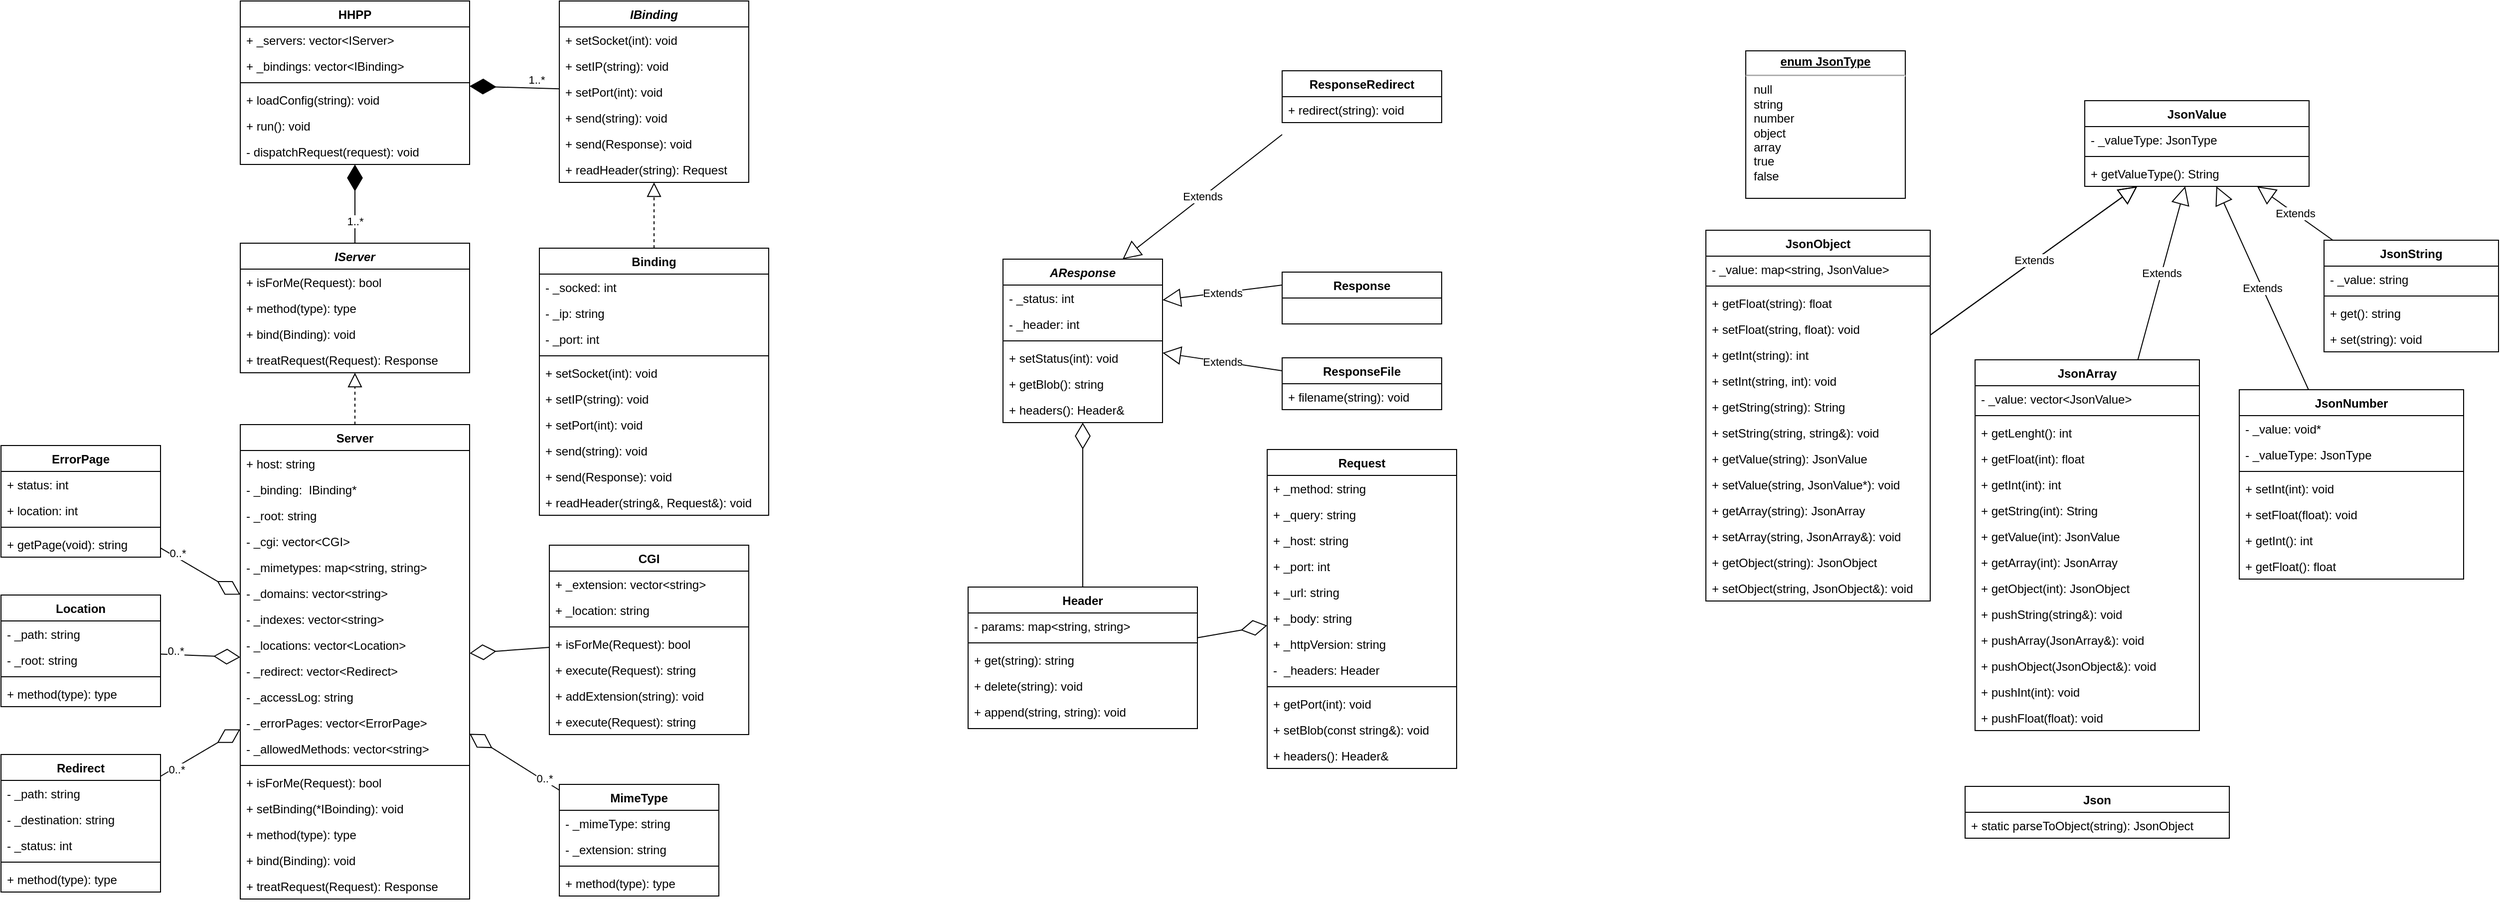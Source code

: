 <mxfile>
    <diagram id="HrwDyQjONiFkZvDO85J4" name="Page-1">
        <mxGraphModel dx="2809" dy="2031" grid="1" gridSize="10" guides="1" tooltips="1" connect="1" arrows="1" fold="1" page="1" pageScale="1" pageWidth="850" pageHeight="1100" math="0" shadow="0">
            <root>
                <mxCell id="0"/>
                <mxCell id="1" parent="0"/>
                <mxCell id="11" value="Request" style="swimlane;fontStyle=1;align=center;verticalAlign=top;childLayout=stackLayout;horizontal=1;startSize=26;horizontalStack=0;resizeParent=1;resizeParentMax=0;resizeLast=0;collapsible=1;marginBottom=0;" parent="1" vertex="1">
                    <mxGeometry x="1300" y="540" width="190" height="320" as="geometry"/>
                </mxCell>
                <mxCell id="12" value="+ _method: string" style="text;strokeColor=none;fillColor=none;align=left;verticalAlign=top;spacingLeft=4;spacingRight=4;overflow=hidden;rotatable=0;points=[[0,0.5],[1,0.5]];portConstraint=eastwest;" parent="11" vertex="1">
                    <mxGeometry y="26" width="190" height="26" as="geometry"/>
                </mxCell>
                <mxCell id="57" value="+ _query: string" style="text;strokeColor=none;fillColor=none;align=left;verticalAlign=top;spacingLeft=4;spacingRight=4;overflow=hidden;rotatable=0;points=[[0,0.5],[1,0.5]];portConstraint=eastwest;" parent="11" vertex="1">
                    <mxGeometry y="52" width="190" height="26" as="geometry"/>
                </mxCell>
                <mxCell id="52" value="+ _host: string" style="text;strokeColor=none;fillColor=none;align=left;verticalAlign=top;spacingLeft=4;spacingRight=4;overflow=hidden;rotatable=0;points=[[0,0.5],[1,0.5]];portConstraint=eastwest;" parent="11" vertex="1">
                    <mxGeometry y="78" width="190" height="26" as="geometry"/>
                </mxCell>
                <mxCell id="55" value="+ _port: int" style="text;strokeColor=none;fillColor=none;align=left;verticalAlign=top;spacingLeft=4;spacingRight=4;overflow=hidden;rotatable=0;points=[[0,0.5],[1,0.5]];portConstraint=eastwest;" parent="11" vertex="1">
                    <mxGeometry y="104" width="190" height="26" as="geometry"/>
                </mxCell>
                <mxCell id="16" value="+ _url: string" style="text;strokeColor=none;fillColor=none;align=left;verticalAlign=top;spacingLeft=4;spacingRight=4;overflow=hidden;rotatable=0;points=[[0,0.5],[1,0.5]];portConstraint=eastwest;" parent="11" vertex="1">
                    <mxGeometry y="130" width="190" height="26" as="geometry"/>
                </mxCell>
                <mxCell id="17" value="+ _body: string" style="text;strokeColor=none;fillColor=none;align=left;verticalAlign=top;spacingLeft=4;spacingRight=4;overflow=hidden;rotatable=0;points=[[0,0.5],[1,0.5]];portConstraint=eastwest;" parent="11" vertex="1">
                    <mxGeometry y="156" width="190" height="26" as="geometry"/>
                </mxCell>
                <mxCell id="18" value="+ _httpVersion: string" style="text;strokeColor=none;fillColor=none;align=left;verticalAlign=top;spacingLeft=4;spacingRight=4;overflow=hidden;rotatable=0;points=[[0,0.5],[1,0.5]];portConstraint=eastwest;" parent="11" vertex="1">
                    <mxGeometry y="182" width="190" height="26" as="geometry"/>
                </mxCell>
                <mxCell id="53" value="-  _headers: Header" style="text;strokeColor=none;fillColor=none;align=left;verticalAlign=top;spacingLeft=4;spacingRight=4;overflow=hidden;rotatable=0;points=[[0,0.5],[1,0.5]];portConstraint=eastwest;" parent="11" vertex="1">
                    <mxGeometry y="208" width="190" height="26" as="geometry"/>
                </mxCell>
                <mxCell id="13" value="" style="line;strokeWidth=1;fillColor=none;align=left;verticalAlign=middle;spacingTop=-1;spacingLeft=3;spacingRight=3;rotatable=0;labelPosition=right;points=[];portConstraint=eastwest;" parent="11" vertex="1">
                    <mxGeometry y="234" width="190" height="8" as="geometry"/>
                </mxCell>
                <mxCell id="185" value="+ getPort(int): void" style="text;strokeColor=none;fillColor=none;align=left;verticalAlign=top;spacingLeft=4;spacingRight=4;overflow=hidden;rotatable=0;points=[[0,0.5],[1,0.5]];portConstraint=eastwest;" parent="11" vertex="1">
                    <mxGeometry y="242" width="190" height="26" as="geometry"/>
                </mxCell>
                <mxCell id="14" value="+ setBlob(const string&amp;): void" style="text;strokeColor=none;fillColor=none;align=left;verticalAlign=top;spacingLeft=4;spacingRight=4;overflow=hidden;rotatable=0;points=[[0,0.5],[1,0.5]];portConstraint=eastwest;" parent="11" vertex="1">
                    <mxGeometry y="268" width="190" height="26" as="geometry"/>
                </mxCell>
                <mxCell id="23" value="+ headers(): Header&amp;" style="text;strokeColor=none;fillColor=none;align=left;verticalAlign=top;spacingLeft=4;spacingRight=4;overflow=hidden;rotatable=0;points=[[0,0.5],[1,0.5]];portConstraint=eastwest;" parent="11" vertex="1">
                    <mxGeometry y="294" width="190" height="26" as="geometry"/>
                </mxCell>
                <mxCell id="19" value="Header" style="swimlane;fontStyle=1;align=center;verticalAlign=top;childLayout=stackLayout;horizontal=1;startSize=26;horizontalStack=0;resizeParent=1;resizeParentMax=0;resizeLast=0;collapsible=1;marginBottom=0;" parent="1" vertex="1">
                    <mxGeometry x="1000" y="678" width="230" height="142" as="geometry"/>
                </mxCell>
                <mxCell id="50" value="- params: map&lt;string, string&gt;" style="text;strokeColor=none;fillColor=none;align=left;verticalAlign=top;spacingLeft=4;spacingRight=4;overflow=hidden;rotatable=0;points=[[0,0.5],[1,0.5]];portConstraint=eastwest;" parent="19" vertex="1">
                    <mxGeometry y="26" width="230" height="26" as="geometry"/>
                </mxCell>
                <mxCell id="49" value="" style="line;strokeWidth=1;fillColor=none;align=left;verticalAlign=middle;spacingTop=-1;spacingLeft=3;spacingRight=3;rotatable=0;labelPosition=right;points=[];portConstraint=eastwest;" parent="19" vertex="1">
                    <mxGeometry y="52" width="230" height="8" as="geometry"/>
                </mxCell>
                <mxCell id="22" value="+ get(string): string" style="text;strokeColor=none;fillColor=none;align=left;verticalAlign=top;spacingLeft=4;spacingRight=4;overflow=hidden;rotatable=0;points=[[0,0.5],[1,0.5]];portConstraint=eastwest;" parent="19" vertex="1">
                    <mxGeometry y="60" width="230" height="26" as="geometry"/>
                </mxCell>
                <mxCell id="26" value="+ delete(string): void" style="text;strokeColor=none;fillColor=none;align=left;verticalAlign=top;spacingLeft=4;spacingRight=4;overflow=hidden;rotatable=0;points=[[0,0.5],[1,0.5]];portConstraint=eastwest;" parent="19" vertex="1">
                    <mxGeometry y="86" width="230" height="26" as="geometry"/>
                </mxCell>
                <mxCell id="24" value="+ append(string, string): void" style="text;strokeColor=none;fillColor=none;align=left;verticalAlign=top;spacingLeft=4;spacingRight=4;overflow=hidden;rotatable=0;points=[[0,0.5],[1,0.5]];portConstraint=eastwest;" parent="19" vertex="1">
                    <mxGeometry y="112" width="230" height="30" as="geometry"/>
                </mxCell>
                <mxCell id="28" value="AResponse" style="swimlane;fontStyle=3;align=center;verticalAlign=top;childLayout=stackLayout;horizontal=1;startSize=26;horizontalStack=0;resizeParent=1;resizeParentMax=0;resizeLast=0;collapsible=1;marginBottom=0;" parent="1" vertex="1">
                    <mxGeometry x="1035" y="349" width="160" height="164" as="geometry"/>
                </mxCell>
                <mxCell id="29" value="- _status: int" style="text;strokeColor=none;fillColor=none;align=left;verticalAlign=top;spacingLeft=4;spacingRight=4;overflow=hidden;rotatable=0;points=[[0,0.5],[1,0.5]];portConstraint=eastwest;" parent="28" vertex="1">
                    <mxGeometry y="26" width="160" height="26" as="geometry"/>
                </mxCell>
                <mxCell id="177" value="- _header: int" style="text;strokeColor=none;fillColor=none;align=left;verticalAlign=top;spacingLeft=4;spacingRight=4;overflow=hidden;rotatable=0;points=[[0,0.5],[1,0.5]];portConstraint=eastwest;" parent="28" vertex="1">
                    <mxGeometry y="52" width="160" height="26" as="geometry"/>
                </mxCell>
                <mxCell id="30" value="" style="line;strokeWidth=1;fillColor=none;align=left;verticalAlign=middle;spacingTop=-1;spacingLeft=3;spacingRight=3;rotatable=0;labelPosition=right;points=[];portConstraint=eastwest;" parent="28" vertex="1">
                    <mxGeometry y="78" width="160" height="8" as="geometry"/>
                </mxCell>
                <mxCell id="67" value="+ setStatus(int): void" style="text;strokeColor=none;fillColor=none;align=left;verticalAlign=top;spacingLeft=4;spacingRight=4;overflow=hidden;rotatable=0;points=[[0,0.5],[1,0.5]];portConstraint=eastwest;" parent="28" vertex="1">
                    <mxGeometry y="86" width="160" height="26" as="geometry"/>
                </mxCell>
                <mxCell id="68" value="+ getBlob(): string" style="text;strokeColor=none;fillColor=none;align=left;verticalAlign=top;spacingLeft=4;spacingRight=4;overflow=hidden;rotatable=0;points=[[0,0.5],[1,0.5]];portConstraint=eastwest;" parent="28" vertex="1">
                    <mxGeometry y="112" width="160" height="26" as="geometry"/>
                </mxCell>
                <mxCell id="72" value="+ headers(): Header&amp;" style="text;strokeColor=none;fillColor=none;align=left;verticalAlign=top;spacingLeft=4;spacingRight=4;overflow=hidden;rotatable=0;points=[[0,0.5],[1,0.5]];portConstraint=eastwest;" parent="28" vertex="1">
                    <mxGeometry y="138" width="160" height="26" as="geometry"/>
                </mxCell>
                <mxCell id="36" value="Server" style="swimlane;fontStyle=1;align=center;verticalAlign=top;childLayout=stackLayout;horizontal=1;startSize=26;horizontalStack=0;resizeParent=1;resizeParentMax=0;resizeLast=0;collapsible=1;marginBottom=0;" parent="1" vertex="1">
                    <mxGeometry x="270" y="515" width="230" height="476" as="geometry"/>
                </mxCell>
                <mxCell id="37" value="+ host: string" style="text;strokeColor=none;fillColor=none;align=left;verticalAlign=top;spacingLeft=4;spacingRight=4;overflow=hidden;rotatable=0;points=[[0,0.5],[1,0.5]];portConstraint=eastwest;" parent="36" vertex="1">
                    <mxGeometry y="26" width="230" height="26" as="geometry"/>
                </mxCell>
                <mxCell id="41" value="- _binding:  IBinding*" style="text;strokeColor=none;fillColor=none;align=left;verticalAlign=top;spacingLeft=4;spacingRight=4;overflow=hidden;rotatable=0;points=[[0,0.5],[1,0.5]];portConstraint=eastwest;" parent="36" vertex="1">
                    <mxGeometry y="52" width="230" height="26" as="geometry"/>
                </mxCell>
                <mxCell id="56" value="- _root: string" style="text;strokeColor=none;fillColor=none;align=left;verticalAlign=top;spacingLeft=4;spacingRight=4;overflow=hidden;rotatable=0;points=[[0,0.5],[1,0.5]];portConstraint=eastwest;" parent="36" vertex="1">
                    <mxGeometry y="78" width="230" height="26" as="geometry"/>
                </mxCell>
                <mxCell id="62" value="- _cgi: vector&lt;CGI&gt;" style="text;strokeColor=none;fillColor=none;align=left;verticalAlign=top;spacingLeft=4;spacingRight=4;overflow=hidden;rotatable=0;points=[[0,0.5],[1,0.5]];portConstraint=eastwest;" parent="36" vertex="1">
                    <mxGeometry y="104" width="230" height="26" as="geometry"/>
                </mxCell>
                <mxCell id="64" value="- _mimetypes: map&lt;string, string&gt;" style="text;strokeColor=none;fillColor=none;align=left;verticalAlign=top;spacingLeft=4;spacingRight=4;overflow=hidden;rotatable=0;points=[[0,0.5],[1,0.5]];portConstraint=eastwest;" parent="36" vertex="1">
                    <mxGeometry y="130" width="230" height="26" as="geometry"/>
                </mxCell>
                <mxCell id="129" value="- _domains: vector&lt;string&gt;" style="text;strokeColor=none;fillColor=none;align=left;verticalAlign=top;spacingLeft=4;spacingRight=4;overflow=hidden;rotatable=0;points=[[0,0.5],[1,0.5]];portConstraint=eastwest;" parent="36" vertex="1">
                    <mxGeometry y="156" width="230" height="26" as="geometry"/>
                </mxCell>
                <mxCell id="65" value="- _indexes: vector&lt;string&gt;" style="text;strokeColor=none;fillColor=none;align=left;verticalAlign=top;spacingLeft=4;spacingRight=4;overflow=hidden;rotatable=0;points=[[0,0.5],[1,0.5]];portConstraint=eastwest;" parent="36" vertex="1">
                    <mxGeometry y="182" width="230" height="26" as="geometry"/>
                </mxCell>
                <mxCell id="145" value="- _locations: vector&lt;Location&gt;" style="text;strokeColor=none;fillColor=none;align=left;verticalAlign=top;spacingLeft=4;spacingRight=4;overflow=hidden;rotatable=0;points=[[0,0.5],[1,0.5]];portConstraint=eastwest;" parent="36" vertex="1">
                    <mxGeometry y="208" width="230" height="26" as="geometry"/>
                </mxCell>
                <mxCell id="154" value="- _redirect: vector&lt;Redirect&gt;" style="text;strokeColor=none;fillColor=none;align=left;verticalAlign=top;spacingLeft=4;spacingRight=4;overflow=hidden;rotatable=0;points=[[0,0.5],[1,0.5]];portConstraint=eastwest;" parent="36" vertex="1">
                    <mxGeometry y="234" width="230" height="26" as="geometry"/>
                </mxCell>
                <mxCell id="157" value="- _accessLog: string" style="text;strokeColor=none;fillColor=none;align=left;verticalAlign=top;spacingLeft=4;spacingRight=4;overflow=hidden;rotatable=0;points=[[0,0.5],[1,0.5]];portConstraint=eastwest;" parent="36" vertex="1">
                    <mxGeometry y="260" width="230" height="26" as="geometry"/>
                </mxCell>
                <mxCell id="164" value="- _errorPages: vector&lt;ErrorPage&gt;" style="text;strokeColor=none;fillColor=none;align=left;verticalAlign=top;spacingLeft=4;spacingRight=4;overflow=hidden;rotatable=0;points=[[0,0.5],[1,0.5]];portConstraint=eastwest;" parent="36" vertex="1">
                    <mxGeometry y="286" width="230" height="26" as="geometry"/>
                </mxCell>
                <mxCell id="167" value="- _allowedMethods: vector&lt;string&gt;" style="text;strokeColor=none;fillColor=none;align=left;verticalAlign=top;spacingLeft=4;spacingRight=4;overflow=hidden;rotatable=0;points=[[0,0.5],[1,0.5]];portConstraint=eastwest;" parent="36" vertex="1">
                    <mxGeometry y="312" width="230" height="26" as="geometry"/>
                </mxCell>
                <mxCell id="38" value="" style="line;strokeWidth=1;fillColor=none;align=left;verticalAlign=middle;spacingTop=-1;spacingLeft=3;spacingRight=3;rotatable=0;labelPosition=right;points=[];portConstraint=eastwest;" parent="36" vertex="1">
                    <mxGeometry y="338" width="230" height="8" as="geometry"/>
                </mxCell>
                <mxCell id="39" value="+ isForMe(Request): bool" style="text;strokeColor=none;fillColor=none;align=left;verticalAlign=top;spacingLeft=4;spacingRight=4;overflow=hidden;rotatable=0;points=[[0,0.5],[1,0.5]];portConstraint=eastwest;" parent="36" vertex="1">
                    <mxGeometry y="346" width="230" height="26" as="geometry"/>
                </mxCell>
                <mxCell id="139" value="+ setBinding(*IBoinding): void" style="text;strokeColor=none;fillColor=none;align=left;verticalAlign=top;spacingLeft=4;spacingRight=4;overflow=hidden;rotatable=0;points=[[0,0.5],[1,0.5]];portConstraint=eastwest;" parent="36" vertex="1">
                    <mxGeometry y="372" width="230" height="26" as="geometry"/>
                </mxCell>
                <mxCell id="66" value="+ method(type): type" style="text;strokeColor=none;fillColor=none;align=left;verticalAlign=top;spacingLeft=4;spacingRight=4;overflow=hidden;rotatable=0;points=[[0,0.5],[1,0.5]];portConstraint=eastwest;" parent="36" vertex="1">
                    <mxGeometry y="398" width="230" height="26" as="geometry"/>
                </mxCell>
                <mxCell id="46" value="+ bind(Binding): void" style="text;strokeColor=none;fillColor=none;align=left;verticalAlign=top;spacingLeft=4;spacingRight=4;overflow=hidden;rotatable=0;points=[[0,0.5],[1,0.5]];portConstraint=eastwest;" parent="36" vertex="1">
                    <mxGeometry y="424" width="230" height="26" as="geometry"/>
                </mxCell>
                <mxCell id="69" value="+ treatRequest(Request): Response" style="text;strokeColor=none;fillColor=none;align=left;verticalAlign=top;spacingLeft=4;spacingRight=4;overflow=hidden;rotatable=0;points=[[0,0.5],[1,0.5]];portConstraint=eastwest;" parent="36" vertex="1">
                    <mxGeometry y="450" width="230" height="26" as="geometry"/>
                </mxCell>
                <mxCell id="58" value="CGI" style="swimlane;fontStyle=1;align=center;verticalAlign=top;childLayout=stackLayout;horizontal=1;startSize=26;horizontalStack=0;resizeParent=1;resizeParentMax=0;resizeLast=0;collapsible=1;marginBottom=0;" parent="1" vertex="1">
                    <mxGeometry x="580" y="636" width="200" height="190" as="geometry"/>
                </mxCell>
                <mxCell id="59" value="+ _extension: vector&lt;string&gt;" style="text;strokeColor=none;fillColor=none;align=left;verticalAlign=top;spacingLeft=4;spacingRight=4;overflow=hidden;rotatable=0;points=[[0,0.5],[1,0.5]];portConstraint=eastwest;" parent="58" vertex="1">
                    <mxGeometry y="26" width="200" height="26" as="geometry"/>
                </mxCell>
                <mxCell id="63" value="+ _location: string" style="text;strokeColor=none;fillColor=none;align=left;verticalAlign=top;spacingLeft=4;spacingRight=4;overflow=hidden;rotatable=0;points=[[0,0.5],[1,0.5]];portConstraint=eastwest;" parent="58" vertex="1">
                    <mxGeometry y="52" width="200" height="26" as="geometry"/>
                </mxCell>
                <mxCell id="60" value="" style="line;strokeWidth=1;fillColor=none;align=left;verticalAlign=middle;spacingTop=-1;spacingLeft=3;spacingRight=3;rotatable=0;labelPosition=right;points=[];portConstraint=eastwest;" parent="58" vertex="1">
                    <mxGeometry y="78" width="200" height="8" as="geometry"/>
                </mxCell>
                <mxCell id="61" value="+ isForMe(Request): bool" style="text;strokeColor=none;fillColor=none;align=left;verticalAlign=top;spacingLeft=4;spacingRight=4;overflow=hidden;rotatable=0;points=[[0,0.5],[1,0.5]];portConstraint=eastwest;" parent="58" vertex="1">
                    <mxGeometry y="86" width="200" height="26" as="geometry"/>
                </mxCell>
                <mxCell id="138" value="+ execute(Request): string" style="text;strokeColor=none;fillColor=none;align=left;verticalAlign=top;spacingLeft=4;spacingRight=4;overflow=hidden;rotatable=0;points=[[0,0.5],[1,0.5]];portConstraint=eastwest;" parent="58" vertex="1">
                    <mxGeometry y="112" width="200" height="26" as="geometry"/>
                </mxCell>
                <mxCell id="136" value="+ addExtension(string): void" style="text;strokeColor=none;fillColor=none;align=left;verticalAlign=top;spacingLeft=4;spacingRight=4;overflow=hidden;rotatable=0;points=[[0,0.5],[1,0.5]];portConstraint=eastwest;" parent="58" vertex="1">
                    <mxGeometry y="138" width="200" height="26" as="geometry"/>
                </mxCell>
                <mxCell id="137" value="+ execute(Request): string" style="text;strokeColor=none;fillColor=none;align=left;verticalAlign=top;spacingLeft=4;spacingRight=4;overflow=hidden;rotatable=0;points=[[0,0.5],[1,0.5]];portConstraint=eastwest;" parent="58" vertex="1">
                    <mxGeometry y="164" width="200" height="26" as="geometry"/>
                </mxCell>
                <mxCell id="77" value="IBinding" style="swimlane;fontStyle=3;align=center;verticalAlign=top;childLayout=stackLayout;horizontal=1;startSize=26;horizontalStack=0;resizeParent=1;resizeParentMax=0;resizeLast=0;collapsible=1;marginBottom=0;" parent="1" vertex="1">
                    <mxGeometry x="590" y="90" width="190" height="182" as="geometry"/>
                </mxCell>
                <mxCell id="80" value="+ setSocket(int): void" style="text;strokeColor=none;fillColor=none;align=left;verticalAlign=top;spacingLeft=4;spacingRight=4;overflow=hidden;rotatable=0;points=[[0,0.5],[1,0.5]];portConstraint=eastwest;" parent="77" vertex="1">
                    <mxGeometry y="26" width="190" height="26" as="geometry"/>
                </mxCell>
                <mxCell id="122" value="+ setIP(string): void" style="text;strokeColor=none;fillColor=none;align=left;verticalAlign=top;spacingLeft=4;spacingRight=4;overflow=hidden;rotatable=0;points=[[0,0.5],[1,0.5]];portConstraint=eastwest;" parent="77" vertex="1">
                    <mxGeometry y="52" width="190" height="26" as="geometry"/>
                </mxCell>
                <mxCell id="123" value="+ setPort(int): void" style="text;strokeColor=none;fillColor=none;align=left;verticalAlign=top;spacingLeft=4;spacingRight=4;overflow=hidden;rotatable=0;points=[[0,0.5],[1,0.5]];portConstraint=eastwest;" parent="77" vertex="1">
                    <mxGeometry y="78" width="190" height="26" as="geometry"/>
                </mxCell>
                <mxCell id="131" value="+ send(string): void" style="text;strokeColor=none;fillColor=none;align=left;verticalAlign=top;spacingLeft=4;spacingRight=4;overflow=hidden;rotatable=0;points=[[0,0.5],[1,0.5]];portConstraint=eastwest;" parent="77" vertex="1">
                    <mxGeometry y="104" width="190" height="26" as="geometry"/>
                </mxCell>
                <mxCell id="134" value="+ send(Response): void" style="text;strokeColor=none;fillColor=none;align=left;verticalAlign=top;spacingLeft=4;spacingRight=4;overflow=hidden;rotatable=0;points=[[0,0.5],[1,0.5]];portConstraint=eastwest;" parent="77" vertex="1">
                    <mxGeometry y="130" width="190" height="26" as="geometry"/>
                </mxCell>
                <mxCell id="132" value="+ readHeader(string): Request" style="text;strokeColor=none;fillColor=none;align=left;verticalAlign=top;spacingLeft=4;spacingRight=4;overflow=hidden;rotatable=0;points=[[0,0.5],[1,0.5]];portConstraint=eastwest;" parent="77" vertex="1">
                    <mxGeometry y="156" width="190" height="26" as="geometry"/>
                </mxCell>
                <mxCell id="81" value="HHPP" style="swimlane;fontStyle=1;align=center;verticalAlign=top;childLayout=stackLayout;horizontal=1;startSize=26;horizontalStack=0;resizeParent=1;resizeParentMax=0;resizeLast=0;collapsible=1;marginBottom=0;" parent="1" vertex="1">
                    <mxGeometry x="270" y="90" width="230" height="164" as="geometry"/>
                </mxCell>
                <mxCell id="82" value="+ _servers: vector&lt;IServer&gt;" style="text;strokeColor=none;fillColor=none;align=left;verticalAlign=top;spacingLeft=4;spacingRight=4;overflow=hidden;rotatable=0;points=[[0,0.5],[1,0.5]];portConstraint=eastwest;" parent="81" vertex="1">
                    <mxGeometry y="26" width="230" height="26" as="geometry"/>
                </mxCell>
                <mxCell id="86" value="+ _bindings: vector&lt;IBinding&gt;" style="text;strokeColor=none;fillColor=none;align=left;verticalAlign=top;spacingLeft=4;spacingRight=4;overflow=hidden;rotatable=0;points=[[0,0.5],[1,0.5]];portConstraint=eastwest;" parent="81" vertex="1">
                    <mxGeometry y="52" width="230" height="26" as="geometry"/>
                </mxCell>
                <mxCell id="83" value="" style="line;strokeWidth=1;fillColor=none;align=left;verticalAlign=middle;spacingTop=-1;spacingLeft=3;spacingRight=3;rotatable=0;labelPosition=right;points=[];portConstraint=eastwest;" parent="81" vertex="1">
                    <mxGeometry y="78" width="230" height="8" as="geometry"/>
                </mxCell>
                <mxCell id="84" value="+ loadConfig(string): void" style="text;strokeColor=none;fillColor=none;align=left;verticalAlign=top;spacingLeft=4;spacingRight=4;overflow=hidden;rotatable=0;points=[[0,0.5],[1,0.5]];portConstraint=eastwest;" parent="81" vertex="1">
                    <mxGeometry y="86" width="230" height="26" as="geometry"/>
                </mxCell>
                <mxCell id="85" value="+ run(): void" style="text;strokeColor=none;fillColor=none;align=left;verticalAlign=top;spacingLeft=4;spacingRight=4;overflow=hidden;rotatable=0;points=[[0,0.5],[1,0.5]];portConstraint=eastwest;" parent="81" vertex="1">
                    <mxGeometry y="112" width="230" height="26" as="geometry"/>
                </mxCell>
                <mxCell id="127" value="- dispatchRequest(request): void" style="text;strokeColor=none;fillColor=none;align=left;verticalAlign=top;spacingLeft=4;spacingRight=4;overflow=hidden;rotatable=0;points=[[0,0.5],[1,0.5]];portConstraint=eastwest;" parent="81" vertex="1">
                    <mxGeometry y="138" width="230" height="26" as="geometry"/>
                </mxCell>
                <mxCell id="92" value="IServer" style="swimlane;fontStyle=3;align=center;verticalAlign=top;childLayout=stackLayout;horizontal=1;startSize=26;horizontalStack=0;resizeParent=1;resizeParentMax=0;resizeLast=0;collapsible=1;marginBottom=0;" parent="1" vertex="1">
                    <mxGeometry x="270" y="333.0" width="230" height="130" as="geometry"/>
                </mxCell>
                <mxCell id="101" value="+ isForMe(Request): bool" style="text;strokeColor=none;fillColor=none;align=left;verticalAlign=top;spacingLeft=4;spacingRight=4;overflow=hidden;rotatable=0;points=[[0,0.5],[1,0.5]];portConstraint=eastwest;" parent="92" vertex="1">
                    <mxGeometry y="26" width="230" height="26" as="geometry"/>
                </mxCell>
                <mxCell id="102" value="+ method(type): type" style="text;strokeColor=none;fillColor=none;align=left;verticalAlign=top;spacingLeft=4;spacingRight=4;overflow=hidden;rotatable=0;points=[[0,0.5],[1,0.5]];portConstraint=eastwest;" parent="92" vertex="1">
                    <mxGeometry y="52" width="230" height="26" as="geometry"/>
                </mxCell>
                <mxCell id="103" value="+ bind(Binding): void" style="text;strokeColor=none;fillColor=none;align=left;verticalAlign=top;spacingLeft=4;spacingRight=4;overflow=hidden;rotatable=0;points=[[0,0.5],[1,0.5]];portConstraint=eastwest;" parent="92" vertex="1">
                    <mxGeometry y="78" width="230" height="26" as="geometry"/>
                </mxCell>
                <mxCell id="104" value="+ treatRequest(Request): Response" style="text;strokeColor=none;fillColor=none;align=left;verticalAlign=top;spacingLeft=4;spacingRight=4;overflow=hidden;rotatable=0;points=[[0,0.5],[1,0.5]];portConstraint=eastwest;" parent="92" vertex="1">
                    <mxGeometry y="104" width="230" height="26" as="geometry"/>
                </mxCell>
                <mxCell id="107" value="" style="endArrow=diamondThin;endFill=1;endSize=24;html=1;" parent="1" source="92" target="81" edge="1">
                    <mxGeometry width="160" relative="1" as="geometry">
                        <mxPoint x="310" y="360" as="sourcePoint"/>
                        <mxPoint x="470" y="360" as="targetPoint"/>
                    </mxGeometry>
                </mxCell>
                <mxCell id="108" value="1..*" style="edgeLabel;html=1;align=center;verticalAlign=middle;resizable=0;points=[];" parent="107" vertex="1" connectable="0">
                    <mxGeometry x="-0.439" relative="1" as="geometry">
                        <mxPoint as="offset"/>
                    </mxGeometry>
                </mxCell>
                <mxCell id="111" value="" style="endArrow=block;dashed=1;endFill=0;endSize=12;html=1;" parent="1" source="36" target="92" edge="1">
                    <mxGeometry width="160" relative="1" as="geometry">
                        <mxPoint x="320" y="558.17" as="sourcePoint"/>
                        <mxPoint x="480" y="558.17" as="targetPoint"/>
                    </mxGeometry>
                </mxCell>
                <mxCell id="112" value="" style="endArrow=diamondThin;endFill=1;endSize=24;html=1;" parent="1" source="77" target="81" edge="1">
                    <mxGeometry width="160" relative="1" as="geometry">
                        <mxPoint x="395" y="545" as="sourcePoint"/>
                        <mxPoint x="395" y="228.0" as="targetPoint"/>
                        <Array as="points"/>
                    </mxGeometry>
                </mxCell>
                <mxCell id="113" value="1..*" style="edgeLabel;html=1;align=center;verticalAlign=middle;resizable=0;points=[];" parent="112" vertex="1" connectable="0">
                    <mxGeometry x="-0.439" relative="1" as="geometry">
                        <mxPoint x="2" y="-9" as="offset"/>
                    </mxGeometry>
                </mxCell>
                <mxCell id="115" value="Binding" style="swimlane;fontStyle=1;align=center;verticalAlign=top;childLayout=stackLayout;horizontal=1;startSize=26;horizontalStack=0;resizeParent=1;resizeParentMax=0;resizeLast=0;collapsible=1;marginBottom=0;" parent="1" vertex="1">
                    <mxGeometry x="570" y="338" width="230" height="268" as="geometry"/>
                </mxCell>
                <mxCell id="116" value="- _socked: int" style="text;strokeColor=none;fillColor=none;align=left;verticalAlign=top;spacingLeft=4;spacingRight=4;overflow=hidden;rotatable=0;points=[[0,0.5],[1,0.5]];portConstraint=eastwest;" parent="115" vertex="1">
                    <mxGeometry y="26" width="230" height="26" as="geometry"/>
                </mxCell>
                <mxCell id="120" value="- _ip: string" style="text;strokeColor=none;fillColor=none;align=left;verticalAlign=top;spacingLeft=4;spacingRight=4;overflow=hidden;rotatable=0;points=[[0,0.5],[1,0.5]];portConstraint=eastwest;" parent="115" vertex="1">
                    <mxGeometry y="52" width="230" height="26" as="geometry"/>
                </mxCell>
                <mxCell id="121" value="- _port: int" style="text;strokeColor=none;fillColor=none;align=left;verticalAlign=top;spacingLeft=4;spacingRight=4;overflow=hidden;rotatable=0;points=[[0,0.5],[1,0.5]];portConstraint=eastwest;" parent="115" vertex="1">
                    <mxGeometry y="78" width="230" height="26" as="geometry"/>
                </mxCell>
                <mxCell id="117" value="" style="line;strokeWidth=1;fillColor=none;align=left;verticalAlign=middle;spacingTop=-1;spacingLeft=3;spacingRight=3;rotatable=0;labelPosition=right;points=[];portConstraint=eastwest;" parent="115" vertex="1">
                    <mxGeometry y="104" width="230" height="8" as="geometry"/>
                </mxCell>
                <mxCell id="118" value="+ setSocket(int): void" style="text;strokeColor=none;fillColor=none;align=left;verticalAlign=top;spacingLeft=4;spacingRight=4;overflow=hidden;rotatable=0;points=[[0,0.5],[1,0.5]];portConstraint=eastwest;" parent="115" vertex="1">
                    <mxGeometry y="112" width="230" height="26" as="geometry"/>
                </mxCell>
                <mxCell id="124" value="+ setIP(string): void" style="text;strokeColor=none;fillColor=none;align=left;verticalAlign=top;spacingLeft=4;spacingRight=4;overflow=hidden;rotatable=0;points=[[0,0.5],[1,0.5]];portConstraint=eastwest;" parent="115" vertex="1">
                    <mxGeometry y="138" width="230" height="26" as="geometry"/>
                </mxCell>
                <mxCell id="125" value="+ setPort(int): void" style="text;strokeColor=none;fillColor=none;align=left;verticalAlign=top;spacingLeft=4;spacingRight=4;overflow=hidden;rotatable=0;points=[[0,0.5],[1,0.5]];portConstraint=eastwest;" parent="115" vertex="1">
                    <mxGeometry y="164" width="230" height="26" as="geometry"/>
                </mxCell>
                <mxCell id="130" value="+ send(string): void" style="text;strokeColor=none;fillColor=none;align=left;verticalAlign=top;spacingLeft=4;spacingRight=4;overflow=hidden;rotatable=0;points=[[0,0.5],[1,0.5]];portConstraint=eastwest;" parent="115" vertex="1">
                    <mxGeometry y="190" width="230" height="26" as="geometry"/>
                </mxCell>
                <mxCell id="135" value="+ send(Response): void" style="text;strokeColor=none;fillColor=none;align=left;verticalAlign=top;spacingLeft=4;spacingRight=4;overflow=hidden;rotatable=0;points=[[0,0.5],[1,0.5]];portConstraint=eastwest;" parent="115" vertex="1">
                    <mxGeometry y="216" width="230" height="26" as="geometry"/>
                </mxCell>
                <mxCell id="133" value="+ readHeader(string&amp;, Request&amp;): void" style="text;strokeColor=none;fillColor=none;align=left;verticalAlign=top;spacingLeft=4;spacingRight=4;overflow=hidden;rotatable=0;points=[[0,0.5],[1,0.5]];portConstraint=eastwest;" parent="115" vertex="1">
                    <mxGeometry y="242" width="230" height="26" as="geometry"/>
                </mxCell>
                <mxCell id="126" value="" style="endArrow=block;dashed=1;endFill=0;endSize=12;html=1;" parent="1" source="115" target="77" edge="1">
                    <mxGeometry width="160" relative="1" as="geometry">
                        <mxPoint x="560" y="460" as="sourcePoint"/>
                        <mxPoint x="720" y="460" as="targetPoint"/>
                    </mxGeometry>
                </mxCell>
                <mxCell id="140" value="Location" style="swimlane;fontStyle=1;align=center;verticalAlign=top;childLayout=stackLayout;horizontal=1;startSize=26;horizontalStack=0;resizeParent=1;resizeParentMax=0;resizeLast=0;collapsible=1;marginBottom=0;" parent="1" vertex="1">
                    <mxGeometry x="30" y="686" width="160" height="112" as="geometry"/>
                </mxCell>
                <mxCell id="141" value="- _path: string" style="text;strokeColor=none;fillColor=none;align=left;verticalAlign=top;spacingLeft=4;spacingRight=4;overflow=hidden;rotatable=0;points=[[0,0.5],[1,0.5]];portConstraint=eastwest;" parent="140" vertex="1">
                    <mxGeometry y="26" width="160" height="26" as="geometry"/>
                </mxCell>
                <mxCell id="144" value="- _root: string" style="text;strokeColor=none;fillColor=none;align=left;verticalAlign=top;spacingLeft=4;spacingRight=4;overflow=hidden;rotatable=0;points=[[0,0.5],[1,0.5]];portConstraint=eastwest;" parent="140" vertex="1">
                    <mxGeometry y="52" width="160" height="26" as="geometry"/>
                </mxCell>
                <mxCell id="142" value="" style="line;strokeWidth=1;fillColor=none;align=left;verticalAlign=middle;spacingTop=-1;spacingLeft=3;spacingRight=3;rotatable=0;labelPosition=right;points=[];portConstraint=eastwest;" parent="140" vertex="1">
                    <mxGeometry y="78" width="160" height="8" as="geometry"/>
                </mxCell>
                <mxCell id="143" value="+ method(type): type" style="text;strokeColor=none;fillColor=none;align=left;verticalAlign=top;spacingLeft=4;spacingRight=4;overflow=hidden;rotatable=0;points=[[0,0.5],[1,0.5]];portConstraint=eastwest;" parent="140" vertex="1">
                    <mxGeometry y="86" width="160" height="26" as="geometry"/>
                </mxCell>
                <mxCell id="146" value="0..*" style="endArrow=diamondThin;endFill=0;endSize=24;html=1;" parent="1" source="140" target="36" edge="1">
                    <mxGeometry x="-0.631" y="4" width="160" relative="1" as="geometry">
                        <mxPoint x="30" y="770" as="sourcePoint"/>
                        <mxPoint x="190" y="770" as="targetPoint"/>
                        <mxPoint as="offset"/>
                    </mxGeometry>
                </mxCell>
                <mxCell id="147" value="" style="endArrow=diamondThin;endFill=0;endSize=24;html=1;" parent="1" source="19" target="11" edge="1">
                    <mxGeometry width="160" relative="1" as="geometry">
                        <mxPoint x="1600" y="1382" as="sourcePoint"/>
                        <mxPoint x="1760" y="1382" as="targetPoint"/>
                    </mxGeometry>
                </mxCell>
                <mxCell id="148" value="Redirect" style="swimlane;fontStyle=1;align=center;verticalAlign=top;childLayout=stackLayout;horizontal=1;startSize=26;horizontalStack=0;resizeParent=1;resizeParentMax=0;resizeLast=0;collapsible=1;marginBottom=0;" parent="1" vertex="1">
                    <mxGeometry x="30" y="846" width="160" height="138" as="geometry"/>
                </mxCell>
                <mxCell id="149" value="- _path: string" style="text;strokeColor=none;fillColor=none;align=left;verticalAlign=top;spacingLeft=4;spacingRight=4;overflow=hidden;rotatable=0;points=[[0,0.5],[1,0.5]];portConstraint=eastwest;" parent="148" vertex="1">
                    <mxGeometry y="26" width="160" height="26" as="geometry"/>
                </mxCell>
                <mxCell id="152" value="- _destination: string" style="text;strokeColor=none;fillColor=none;align=left;verticalAlign=top;spacingLeft=4;spacingRight=4;overflow=hidden;rotatable=0;points=[[0,0.5],[1,0.5]];portConstraint=eastwest;" parent="148" vertex="1">
                    <mxGeometry y="52" width="160" height="26" as="geometry"/>
                </mxCell>
                <mxCell id="156" value="- _status: int" style="text;strokeColor=none;fillColor=none;align=left;verticalAlign=top;spacingLeft=4;spacingRight=4;overflow=hidden;rotatable=0;points=[[0,0.5],[1,0.5]];portConstraint=eastwest;" parent="148" vertex="1">
                    <mxGeometry y="78" width="160" height="26" as="geometry"/>
                </mxCell>
                <mxCell id="150" value="" style="line;strokeWidth=1;fillColor=none;align=left;verticalAlign=middle;spacingTop=-1;spacingLeft=3;spacingRight=3;rotatable=0;labelPosition=right;points=[];portConstraint=eastwest;" parent="148" vertex="1">
                    <mxGeometry y="104" width="160" height="8" as="geometry"/>
                </mxCell>
                <mxCell id="151" value="+ method(type): type" style="text;strokeColor=none;fillColor=none;align=left;verticalAlign=top;spacingLeft=4;spacingRight=4;overflow=hidden;rotatable=0;points=[[0,0.5],[1,0.5]];portConstraint=eastwest;" parent="148" vertex="1">
                    <mxGeometry y="112" width="160" height="26" as="geometry"/>
                </mxCell>
                <mxCell id="153" value="0..*" style="endArrow=diamondThin;endFill=0;endSize=24;html=1;" parent="1" source="148" target="36" edge="1">
                    <mxGeometry x="-0.632" y="-2" width="160" relative="1" as="geometry">
                        <mxPoint x="-50" y="540" as="sourcePoint"/>
                        <mxPoint x="110" y="540" as="targetPoint"/>
                        <mxPoint as="offset"/>
                    </mxGeometry>
                </mxCell>
                <mxCell id="160" value="ErrorPage" style="swimlane;fontStyle=1;align=center;verticalAlign=top;childLayout=stackLayout;horizontal=1;startSize=26;horizontalStack=0;resizeParent=1;resizeParentMax=0;resizeLast=0;collapsible=1;marginBottom=0;" parent="1" vertex="1">
                    <mxGeometry x="30" y="536" width="160" height="112" as="geometry"/>
                </mxCell>
                <mxCell id="161" value="+ status: int" style="text;strokeColor=none;fillColor=none;align=left;verticalAlign=top;spacingLeft=4;spacingRight=4;overflow=hidden;rotatable=0;points=[[0,0.5],[1,0.5]];portConstraint=eastwest;" parent="160" vertex="1">
                    <mxGeometry y="26" width="160" height="26" as="geometry"/>
                </mxCell>
                <mxCell id="169" value="+ location: int" style="text;strokeColor=none;fillColor=none;align=left;verticalAlign=top;spacingLeft=4;spacingRight=4;overflow=hidden;rotatable=0;points=[[0,0.5],[1,0.5]];portConstraint=eastwest;" parent="160" vertex="1">
                    <mxGeometry y="52" width="160" height="26" as="geometry"/>
                </mxCell>
                <mxCell id="162" value="" style="line;strokeWidth=1;fillColor=none;align=left;verticalAlign=middle;spacingTop=-1;spacingLeft=3;spacingRight=3;rotatable=0;labelPosition=right;points=[];portConstraint=eastwest;" parent="160" vertex="1">
                    <mxGeometry y="78" width="160" height="8" as="geometry"/>
                </mxCell>
                <mxCell id="163" value="+ getPage(void): string" style="text;strokeColor=none;fillColor=none;align=left;verticalAlign=top;spacingLeft=4;spacingRight=4;overflow=hidden;rotatable=0;points=[[0,0.5],[1,0.5]];portConstraint=eastwest;" parent="160" vertex="1">
                    <mxGeometry y="86" width="160" height="26" as="geometry"/>
                </mxCell>
                <mxCell id="168" value="" style="endArrow=diamondThin;endFill=0;endSize=24;html=1;" parent="1" source="58" target="36" edge="1">
                    <mxGeometry width="160" relative="1" as="geometry">
                        <mxPoint x="50" y="630" as="sourcePoint"/>
                        <mxPoint x="210" y="630" as="targetPoint"/>
                    </mxGeometry>
                </mxCell>
                <mxCell id="170" value="0..*" style="endArrow=diamondThin;endFill=0;endSize=24;html=1;" parent="1" source="160" target="36" edge="1">
                    <mxGeometry x="-0.631" y="4" width="160" relative="1" as="geometry">
                        <mxPoint x="200.0" y="814.764" as="sourcePoint"/>
                        <mxPoint x="280" y="793.527" as="targetPoint"/>
                        <mxPoint as="offset"/>
                    </mxGeometry>
                </mxCell>
                <mxCell id="171" value="MimeType" style="swimlane;fontStyle=1;align=center;verticalAlign=top;childLayout=stackLayout;horizontal=1;startSize=26;horizontalStack=0;resizeParent=1;resizeParentMax=0;resizeLast=0;collapsible=1;marginBottom=0;" parent="1" vertex="1">
                    <mxGeometry x="590" y="876" width="160" height="112" as="geometry"/>
                </mxCell>
                <mxCell id="172" value="- _mimeType: string" style="text;strokeColor=none;fillColor=none;align=left;verticalAlign=top;spacingLeft=4;spacingRight=4;overflow=hidden;rotatable=0;points=[[0,0.5],[1,0.5]];portConstraint=eastwest;" parent="171" vertex="1">
                    <mxGeometry y="26" width="160" height="26" as="geometry"/>
                </mxCell>
                <mxCell id="175" value="- _extension: string" style="text;strokeColor=none;fillColor=none;align=left;verticalAlign=top;spacingLeft=4;spacingRight=4;overflow=hidden;rotatable=0;points=[[0,0.5],[1,0.5]];portConstraint=eastwest;" parent="171" vertex="1">
                    <mxGeometry y="52" width="160" height="26" as="geometry"/>
                </mxCell>
                <mxCell id="173" value="" style="line;strokeWidth=1;fillColor=none;align=left;verticalAlign=middle;spacingTop=-1;spacingLeft=3;spacingRight=3;rotatable=0;labelPosition=right;points=[];portConstraint=eastwest;" parent="171" vertex="1">
                    <mxGeometry y="78" width="160" height="8" as="geometry"/>
                </mxCell>
                <mxCell id="174" value="+ method(type): type" style="text;strokeColor=none;fillColor=none;align=left;verticalAlign=top;spacingLeft=4;spacingRight=4;overflow=hidden;rotatable=0;points=[[0,0.5],[1,0.5]];portConstraint=eastwest;" parent="171" vertex="1">
                    <mxGeometry y="86" width="160" height="26" as="geometry"/>
                </mxCell>
                <mxCell id="176" value="0..*" style="endArrow=diamondThin;endFill=0;endSize=24;html=1;" parent="1" source="171" target="36" edge="1">
                    <mxGeometry x="-0.632" y="-2" width="160" relative="1" as="geometry">
                        <mxPoint x="197.134" y="940" as="sourcePoint"/>
                        <mxPoint x="280" y="865.873" as="targetPoint"/>
                        <mxPoint as="offset"/>
                    </mxGeometry>
                </mxCell>
                <mxCell id="184" value="" style="endArrow=diamondThin;endFill=0;endSize=24;html=1;" parent="1" source="19" target="28" edge="1">
                    <mxGeometry width="160" relative="1" as="geometry">
                        <mxPoint x="1170" y="425" as="sourcePoint"/>
                        <mxPoint x="1230" y="372" as="targetPoint"/>
                    </mxGeometry>
                </mxCell>
                <mxCell id="186" value="ResponseRedirect" style="swimlane;fontStyle=1;align=center;verticalAlign=top;childLayout=stackLayout;horizontal=1;startSize=26;horizontalStack=0;resizeParent=1;resizeParentMax=0;resizeLast=0;collapsible=1;marginBottom=0;" parent="1" vertex="1">
                    <mxGeometry x="1315" y="160" width="160" height="52" as="geometry"/>
                </mxCell>
                <mxCell id="190" value="+ redirect(string): void" style="text;strokeColor=none;fillColor=none;align=left;verticalAlign=top;spacingLeft=4;spacingRight=4;overflow=hidden;rotatable=0;points=[[0,0.5],[1,0.5]];portConstraint=eastwest;" parent="186" vertex="1">
                    <mxGeometry y="26" width="160" height="26" as="geometry"/>
                </mxCell>
                <mxCell id="195" value="Response" style="swimlane;fontStyle=1;align=center;verticalAlign=top;childLayout=stackLayout;horizontal=1;startSize=26;horizontalStack=0;resizeParent=1;resizeParentMax=0;resizeLast=0;collapsible=1;marginBottom=0;" parent="1" vertex="1">
                    <mxGeometry x="1315" y="362" width="160" height="52" as="geometry"/>
                </mxCell>
                <mxCell id="204" value="Extends" style="endArrow=block;endSize=16;endFill=0;html=1;exitX=0;exitY=0.5;exitDx=0;exitDy=0;entryX=0.75;entryY=0;entryDx=0;entryDy=0;" parent="1" target="28" edge="1">
                    <mxGeometry width="160" relative="1" as="geometry">
                        <mxPoint x="1315" y="224" as="sourcePoint"/>
                        <mxPoint x="1020" y="422" as="targetPoint"/>
                    </mxGeometry>
                </mxCell>
                <mxCell id="205" value="Extends" style="endArrow=block;endSize=16;endFill=0;html=1;exitX=0;exitY=0.25;exitDx=0;exitDy=0;entryX=1;entryY=0.25;entryDx=0;entryDy=0;" parent="1" source="195" target="28" edge="1">
                    <mxGeometry width="160" relative="1" as="geometry">
                        <mxPoint x="1230" y="532" as="sourcePoint"/>
                        <mxPoint x="1260" y="352" as="targetPoint"/>
                    </mxGeometry>
                </mxCell>
                <mxCell id="206" value="ResponseFile" style="swimlane;fontStyle=1;align=center;verticalAlign=top;childLayout=stackLayout;horizontal=1;startSize=26;horizontalStack=0;resizeParent=1;resizeParentMax=0;resizeLast=0;collapsible=1;marginBottom=0;" parent="1" vertex="1">
                    <mxGeometry x="1315" y="448" width="160" height="52" as="geometry"/>
                </mxCell>
                <mxCell id="207" value="+ filename(string): void" style="text;strokeColor=none;fillColor=none;align=left;verticalAlign=top;spacingLeft=4;spacingRight=4;overflow=hidden;rotatable=0;points=[[0,0.5],[1,0.5]];portConstraint=eastwest;" parent="206" vertex="1">
                    <mxGeometry y="26" width="160" height="26" as="geometry"/>
                </mxCell>
                <mxCell id="208" value="Extends" style="endArrow=block;endSize=16;endFill=0;html=1;exitX=0;exitY=0.25;exitDx=0;exitDy=0;" parent="1" source="206" target="28" edge="1">
                    <mxGeometry width="160" relative="1" as="geometry">
                        <mxPoint x="1325.0" y="385" as="sourcePoint"/>
                        <mxPoint x="1205.0" y="400.0" as="targetPoint"/>
                    </mxGeometry>
                </mxCell>
                <mxCell id="221" value="JsonNumber" style="swimlane;fontStyle=1;align=center;verticalAlign=top;childLayout=stackLayout;horizontal=1;startSize=26;horizontalStack=0;resizeParent=1;resizeParentMax=0;resizeLast=0;collapsible=1;marginBottom=0;" vertex="1" parent="1">
                    <mxGeometry x="2275" y="480" width="225" height="190" as="geometry"/>
                </mxCell>
                <mxCell id="222" value="- _value: void*" style="text;strokeColor=none;fillColor=none;align=left;verticalAlign=top;spacingLeft=4;spacingRight=4;overflow=hidden;rotatable=0;points=[[0,0.5],[1,0.5]];portConstraint=eastwest;" vertex="1" parent="221">
                    <mxGeometry y="26" width="225" height="26" as="geometry"/>
                </mxCell>
                <mxCell id="243" value="- _valueType: JsonType" style="text;strokeColor=none;fillColor=none;align=left;verticalAlign=top;spacingLeft=4;spacingRight=4;overflow=hidden;rotatable=0;points=[[0,0.5],[1,0.5]];portConstraint=eastwest;" vertex="1" parent="221">
                    <mxGeometry y="52" width="225" height="26" as="geometry"/>
                </mxCell>
                <mxCell id="223" value="" style="line;strokeWidth=1;fillColor=none;align=left;verticalAlign=middle;spacingTop=-1;spacingLeft=3;spacingRight=3;rotatable=0;labelPosition=right;points=[];portConstraint=eastwest;" vertex="1" parent="221">
                    <mxGeometry y="78" width="225" height="8" as="geometry"/>
                </mxCell>
                <mxCell id="247" value="+ setInt(int): void" style="text;strokeColor=none;fillColor=none;align=left;verticalAlign=top;spacingLeft=4;spacingRight=4;overflow=hidden;rotatable=0;points=[[0,0.5],[1,0.5]];portConstraint=eastwest;" vertex="1" parent="221">
                    <mxGeometry y="86" width="225" height="26" as="geometry"/>
                </mxCell>
                <mxCell id="248" value="+ setFloat(float): void" style="text;strokeColor=none;fillColor=none;align=left;verticalAlign=top;spacingLeft=4;spacingRight=4;overflow=hidden;rotatable=0;points=[[0,0.5],[1,0.5]];portConstraint=eastwest;" vertex="1" parent="221">
                    <mxGeometry y="112" width="225" height="26" as="geometry"/>
                </mxCell>
                <mxCell id="228" value="+ getInt(): int" style="text;strokeColor=none;fillColor=none;align=left;verticalAlign=top;spacingLeft=4;spacingRight=4;overflow=hidden;rotatable=0;points=[[0,0.5],[1,0.5]];portConstraint=eastwest;" vertex="1" parent="221">
                    <mxGeometry y="138" width="225" height="26" as="geometry"/>
                </mxCell>
                <mxCell id="229" value="+ getFloat(): float" style="text;strokeColor=none;fillColor=none;align=left;verticalAlign=top;spacingLeft=4;spacingRight=4;overflow=hidden;rotatable=0;points=[[0,0.5],[1,0.5]];portConstraint=eastwest;" vertex="1" parent="221">
                    <mxGeometry y="164" width="225" height="26" as="geometry"/>
                </mxCell>
                <mxCell id="244" value="&lt;p style=&quot;margin: 0px ; margin-top: 4px ; text-align: center ; text-decoration: underline&quot;&gt;&lt;b&gt;enum JsonType&lt;/b&gt;&lt;/p&gt;&lt;hr&gt;&lt;p style=&quot;margin: 0px ; margin-left: 8px&quot;&gt;null&lt;/p&gt;&lt;p style=&quot;margin: 0px ; margin-left: 8px&quot;&gt;string&lt;/p&gt;&lt;p style=&quot;margin: 0px ; margin-left: 8px&quot;&gt;number&lt;/p&gt;&lt;p style=&quot;margin: 0px ; margin-left: 8px&quot;&gt;object&lt;/p&gt;&lt;p style=&quot;margin: 0px ; margin-left: 8px&quot;&gt;array&lt;/p&gt;&lt;p style=&quot;margin: 0px ; margin-left: 8px&quot;&gt;true&lt;br&gt;&lt;/p&gt;&lt;p style=&quot;margin: 0px ; margin-left: 8px&quot;&gt;false&lt;/p&gt;" style="verticalAlign=top;align=left;overflow=fill;fontSize=12;fontFamily=Helvetica;html=1;strokeColor=default;" vertex="1" parent="1">
                    <mxGeometry x="1780" y="140" width="160" height="148" as="geometry"/>
                </mxCell>
                <mxCell id="249" value="JsonValue" style="swimlane;fontStyle=1;align=center;verticalAlign=top;childLayout=stackLayout;horizontal=1;startSize=26;horizontalStack=0;resizeParent=1;resizeParentMax=0;resizeLast=0;collapsible=1;marginBottom=0;" vertex="1" parent="1">
                    <mxGeometry x="2120" y="190" width="225" height="86" as="geometry"/>
                </mxCell>
                <mxCell id="251" value="- _valueType: JsonType" style="text;strokeColor=none;fillColor=none;align=left;verticalAlign=top;spacingLeft=4;spacingRight=4;overflow=hidden;rotatable=0;points=[[0,0.5],[1,0.5]];portConstraint=eastwest;" vertex="1" parent="249">
                    <mxGeometry y="26" width="225" height="26" as="geometry"/>
                </mxCell>
                <mxCell id="252" value="" style="line;strokeWidth=1;fillColor=none;align=left;verticalAlign=middle;spacingTop=-1;spacingLeft=3;spacingRight=3;rotatable=0;labelPosition=right;points=[];portConstraint=eastwest;" vertex="1" parent="249">
                    <mxGeometry y="52" width="225" height="8" as="geometry"/>
                </mxCell>
                <mxCell id="261" value="+ getValueType(): String" style="text;strokeColor=none;fillColor=none;align=left;verticalAlign=top;spacingLeft=4;spacingRight=4;overflow=hidden;rotatable=0;points=[[0,0.5],[1,0.5]];portConstraint=eastwest;" vertex="1" parent="249">
                    <mxGeometry y="60" width="225" height="26" as="geometry"/>
                </mxCell>
                <mxCell id="264" value="JsonString" style="swimlane;fontStyle=1;align=center;verticalAlign=top;childLayout=stackLayout;horizontal=1;startSize=26;horizontalStack=0;resizeParent=1;resizeParentMax=0;resizeLast=0;collapsible=1;marginBottom=0;" vertex="1" parent="1">
                    <mxGeometry x="2360" y="330" width="175" height="112" as="geometry"/>
                </mxCell>
                <mxCell id="265" value="- _value: string" style="text;strokeColor=none;fillColor=none;align=left;verticalAlign=top;spacingLeft=4;spacingRight=4;overflow=hidden;rotatable=0;points=[[0,0.5],[1,0.5]];portConstraint=eastwest;" vertex="1" parent="264">
                    <mxGeometry y="26" width="175" height="26" as="geometry"/>
                </mxCell>
                <mxCell id="267" value="" style="line;strokeWidth=1;fillColor=none;align=left;verticalAlign=middle;spacingTop=-1;spacingLeft=3;spacingRight=3;rotatable=0;labelPosition=right;points=[];portConstraint=eastwest;" vertex="1" parent="264">
                    <mxGeometry y="52" width="175" height="8" as="geometry"/>
                </mxCell>
                <mxCell id="268" value="+ get(): string" style="text;strokeColor=none;fillColor=none;align=left;verticalAlign=top;spacingLeft=4;spacingRight=4;overflow=hidden;rotatable=0;points=[[0,0.5],[1,0.5]];portConstraint=eastwest;" vertex="1" parent="264">
                    <mxGeometry y="60" width="175" height="26" as="geometry"/>
                </mxCell>
                <mxCell id="269" value="+ set(string): void" style="text;strokeColor=none;fillColor=none;align=left;verticalAlign=top;spacingLeft=4;spacingRight=4;overflow=hidden;rotatable=0;points=[[0,0.5],[1,0.5]];portConstraint=eastwest;" vertex="1" parent="264">
                    <mxGeometry y="86" width="175" height="26" as="geometry"/>
                </mxCell>
                <mxCell id="279" value="Extends" style="endArrow=block;endSize=16;endFill=0;html=1;" edge="1" parent="1" source="264" target="249">
                    <mxGeometry width="160" relative="1" as="geometry">
                        <mxPoint x="2100" y="340" as="sourcePoint"/>
                        <mxPoint x="2260" y="340" as="targetPoint"/>
                    </mxGeometry>
                </mxCell>
                <mxCell id="280" value="Extends" style="endArrow=block;endSize=16;endFill=0;html=1;" edge="1" parent="1" source="221" target="249">
                    <mxGeometry width="160" relative="1" as="geometry">
                        <mxPoint x="2340" y="390" as="sourcePoint"/>
                        <mxPoint x="2500" y="390" as="targetPoint"/>
                    </mxGeometry>
                </mxCell>
                <mxCell id="281" value="Extends" style="endArrow=block;endSize=16;endFill=0;html=1;startArrow=none;" edge="1" parent="1" source="7" target="249">
                    <mxGeometry width="160" relative="1" as="geometry">
                        <mxPoint x="1999.995" y="390" as="sourcePoint"/>
                        <mxPoint x="2051.506" y="211" as="targetPoint"/>
                    </mxGeometry>
                </mxCell>
                <mxCell id="282" value="Extends" style="endArrow=block;endSize=16;endFill=0;html=1;" edge="1" parent="1" source="7" target="249">
                    <mxGeometry width="160" relative="1" as="geometry">
                        <mxPoint x="1936.35" y="400" as="sourcePoint"/>
                        <mxPoint x="2158.65" y="286" as="targetPoint"/>
                    </mxGeometry>
                </mxCell>
                <mxCell id="283" value="Json" style="swimlane;fontStyle=1;align=center;verticalAlign=top;childLayout=stackLayout;horizontal=1;startSize=26;horizontalStack=0;resizeParent=1;resizeParentMax=0;resizeLast=0;collapsible=1;marginBottom=0;" vertex="1" parent="1">
                    <mxGeometry x="2000" y="878" width="265" height="52" as="geometry"/>
                </mxCell>
                <mxCell id="286" value="+ static parseToObject(string): JsonObject" style="text;strokeColor=none;fillColor=none;align=left;verticalAlign=top;spacingLeft=4;spacingRight=4;overflow=hidden;rotatable=0;points=[[0,0.5],[1,0.5]];portConstraint=eastwest;" vertex="1" parent="283">
                    <mxGeometry y="26" width="265" height="26" as="geometry"/>
                </mxCell>
                <mxCell id="300" value="JsonArray" style="swimlane;fontStyle=1;align=center;verticalAlign=top;childLayout=stackLayout;horizontal=1;startSize=26;horizontalStack=0;resizeParent=1;resizeParentMax=0;resizeLast=0;collapsible=1;marginBottom=0;" vertex="1" parent="1">
                    <mxGeometry x="2010" y="450" width="225" height="372" as="geometry"/>
                </mxCell>
                <mxCell id="302" value="- _value: vector&lt;JsonValue&gt;" style="text;strokeColor=none;fillColor=none;align=left;verticalAlign=top;spacingLeft=4;spacingRight=4;overflow=hidden;rotatable=0;points=[[0,0.5],[1,0.5]];portConstraint=eastwest;" vertex="1" parent="300">
                    <mxGeometry y="26" width="225" height="26" as="geometry"/>
                </mxCell>
                <mxCell id="303" value="" style="line;strokeWidth=1;fillColor=none;align=left;verticalAlign=middle;spacingTop=-1;spacingLeft=3;spacingRight=3;rotatable=0;labelPosition=right;points=[];portConstraint=eastwest;" vertex="1" parent="300">
                    <mxGeometry y="52" width="225" height="8" as="geometry"/>
                </mxCell>
                <mxCell id="319" value="+ getLenght(): int" style="text;strokeColor=none;fillColor=none;align=left;verticalAlign=top;spacingLeft=4;spacingRight=4;overflow=hidden;rotatable=0;points=[[0,0.5],[1,0.5]];portConstraint=eastwest;" vertex="1" parent="300">
                    <mxGeometry y="60" width="225" height="26" as="geometry"/>
                </mxCell>
                <mxCell id="305" value="+ getFloat(int): float" style="text;strokeColor=none;fillColor=none;align=left;verticalAlign=top;spacingLeft=4;spacingRight=4;overflow=hidden;rotatable=0;points=[[0,0.5],[1,0.5]];portConstraint=eastwest;" vertex="1" parent="300">
                    <mxGeometry y="86" width="225" height="26" as="geometry"/>
                </mxCell>
                <mxCell id="307" value="+ getInt(int): int" style="text;strokeColor=none;fillColor=none;align=left;verticalAlign=top;spacingLeft=4;spacingRight=4;overflow=hidden;rotatable=0;points=[[0,0.5],[1,0.5]];portConstraint=eastwest;" vertex="1" parent="300">
                    <mxGeometry y="112" width="225" height="26" as="geometry"/>
                </mxCell>
                <mxCell id="309" value="+ getString(int): String" style="text;strokeColor=none;fillColor=none;align=left;verticalAlign=top;spacingLeft=4;spacingRight=4;overflow=hidden;rotatable=0;points=[[0,0.5],[1,0.5]];portConstraint=eastwest;" vertex="1" parent="300">
                    <mxGeometry y="138" width="225" height="26" as="geometry"/>
                </mxCell>
                <mxCell id="311" value="+ getValue(int): JsonValue" style="text;strokeColor=none;fillColor=none;align=left;verticalAlign=top;spacingLeft=4;spacingRight=4;overflow=hidden;rotatable=0;points=[[0,0.5],[1,0.5]];portConstraint=eastwest;" vertex="1" parent="300">
                    <mxGeometry y="164" width="225" height="26" as="geometry"/>
                </mxCell>
                <mxCell id="313" value="+ getArray(int): JsonArray" style="text;strokeColor=none;fillColor=none;align=left;verticalAlign=top;spacingLeft=4;spacingRight=4;overflow=hidden;rotatable=0;points=[[0,0.5],[1,0.5]];portConstraint=eastwest;" vertex="1" parent="300">
                    <mxGeometry y="190" width="225" height="26" as="geometry"/>
                </mxCell>
                <mxCell id="315" value="+ getObject(int): JsonObject" style="text;strokeColor=none;fillColor=none;align=left;verticalAlign=top;spacingLeft=4;spacingRight=4;overflow=hidden;rotatable=0;points=[[0,0.5],[1,0.5]];portConstraint=eastwest;" vertex="1" parent="300">
                    <mxGeometry y="216" width="225" height="26" as="geometry"/>
                </mxCell>
                <mxCell id="310" value="+ pushString(string&amp;): void" style="text;strokeColor=none;fillColor=none;align=left;verticalAlign=top;spacingLeft=4;spacingRight=4;overflow=hidden;rotatable=0;points=[[0,0.5],[1,0.5]];portConstraint=eastwest;" vertex="1" parent="300">
                    <mxGeometry y="242" width="225" height="26" as="geometry"/>
                </mxCell>
                <mxCell id="314" value="+ pushArray(JsonArray&amp;): void" style="text;strokeColor=none;fillColor=none;align=left;verticalAlign=top;spacingLeft=4;spacingRight=4;overflow=hidden;rotatable=0;points=[[0,0.5],[1,0.5]];portConstraint=eastwest;" vertex="1" parent="300">
                    <mxGeometry y="268" width="225" height="26" as="geometry"/>
                </mxCell>
                <mxCell id="316" value="+ pushObject(JsonObject&amp;): void" style="text;strokeColor=none;fillColor=none;align=left;verticalAlign=top;spacingLeft=4;spacingRight=4;overflow=hidden;rotatable=0;points=[[0,0.5],[1,0.5]];portConstraint=eastwest;" vertex="1" parent="300">
                    <mxGeometry y="294" width="225" height="26" as="geometry"/>
                </mxCell>
                <mxCell id="308" value="+ pushInt(int): void" style="text;strokeColor=none;fillColor=none;align=left;verticalAlign=top;spacingLeft=4;spacingRight=4;overflow=hidden;rotatable=0;points=[[0,0.5],[1,0.5]];portConstraint=eastwest;" vertex="1" parent="300">
                    <mxGeometry y="320" width="225" height="26" as="geometry"/>
                </mxCell>
                <mxCell id="320" value="+ pushFloat(float): void" style="text;strokeColor=none;fillColor=none;align=left;verticalAlign=top;spacingLeft=4;spacingRight=4;overflow=hidden;rotatable=0;points=[[0,0.5],[1,0.5]];portConstraint=eastwest;" vertex="1" parent="300">
                    <mxGeometry y="346" width="225" height="26" as="geometry"/>
                </mxCell>
                <mxCell id="7" value="JsonObject" style="swimlane;fontStyle=1;align=center;verticalAlign=top;childLayout=stackLayout;horizontal=1;startSize=26;horizontalStack=0;resizeParent=1;resizeParentMax=0;resizeLast=0;collapsible=1;marginBottom=0;" parent="1" vertex="1">
                    <mxGeometry x="1740" y="320" width="225" height="372" as="geometry"/>
                </mxCell>
                <mxCell id="8" value="- _value: map&lt;string, JsonValue&gt;" style="text;strokeColor=none;fillColor=none;align=left;verticalAlign=top;spacingLeft=4;spacingRight=4;overflow=hidden;rotatable=0;points=[[0,0.5],[1,0.5]];portConstraint=eastwest;" parent="7" vertex="1">
                    <mxGeometry y="26" width="225" height="26" as="geometry"/>
                </mxCell>
                <mxCell id="9" value="" style="line;strokeWidth=1;fillColor=none;align=left;verticalAlign=middle;spacingTop=-1;spacingLeft=3;spacingRight=3;rotatable=0;labelPosition=right;points=[];portConstraint=eastwest;" parent="7" vertex="1">
                    <mxGeometry y="52" width="225" height="8" as="geometry"/>
                </mxCell>
                <mxCell id="239" value="+ getFloat(string): float" style="text;strokeColor=none;fillColor=none;align=left;verticalAlign=top;spacingLeft=4;spacingRight=4;overflow=hidden;rotatable=0;points=[[0,0.5],[1,0.5]];portConstraint=eastwest;" vertex="1" parent="7">
                    <mxGeometry y="60" width="225" height="26" as="geometry"/>
                </mxCell>
                <mxCell id="296" value="+ setFloat(string, float): void" style="text;strokeColor=none;fillColor=none;align=left;verticalAlign=top;spacingLeft=4;spacingRight=4;overflow=hidden;rotatable=0;points=[[0,0.5],[1,0.5]];portConstraint=eastwest;" vertex="1" parent="7">
                    <mxGeometry y="86" width="225" height="26" as="geometry"/>
                </mxCell>
                <mxCell id="238" value="+ getInt(string): int" style="text;strokeColor=none;fillColor=none;align=left;verticalAlign=top;spacingLeft=4;spacingRight=4;overflow=hidden;rotatable=0;points=[[0,0.5],[1,0.5]];portConstraint=eastwest;" vertex="1" parent="7">
                    <mxGeometry y="112" width="225" height="26" as="geometry"/>
                </mxCell>
                <mxCell id="295" value="+ setInt(string, int): void" style="text;strokeColor=none;fillColor=none;align=left;verticalAlign=top;spacingLeft=4;spacingRight=4;overflow=hidden;rotatable=0;points=[[0,0.5],[1,0.5]];portConstraint=eastwest;" vertex="1" parent="7">
                    <mxGeometry y="138" width="225" height="26" as="geometry"/>
                </mxCell>
                <mxCell id="237" value="+ getString(string): String" style="text;strokeColor=none;fillColor=none;align=left;verticalAlign=top;spacingLeft=4;spacingRight=4;overflow=hidden;rotatable=0;points=[[0,0.5],[1,0.5]];portConstraint=eastwest;" vertex="1" parent="7">
                    <mxGeometry y="164" width="225" height="26" as="geometry"/>
                </mxCell>
                <mxCell id="294" value="+ setString(string, string&amp;): void" style="text;strokeColor=none;fillColor=none;align=left;verticalAlign=top;spacingLeft=4;spacingRight=4;overflow=hidden;rotatable=0;points=[[0,0.5],[1,0.5]];portConstraint=eastwest;" vertex="1" parent="7">
                    <mxGeometry y="190" width="225" height="26" as="geometry"/>
                </mxCell>
                <mxCell id="235" value="+ getValue(string): JsonValue" style="text;strokeColor=none;fillColor=none;align=left;verticalAlign=top;spacingLeft=4;spacingRight=4;overflow=hidden;rotatable=0;points=[[0,0.5],[1,0.5]];portConstraint=eastwest;" vertex="1" parent="7">
                    <mxGeometry y="216" width="225" height="26" as="geometry"/>
                </mxCell>
                <mxCell id="297" value="+ setValue(string, JsonValue*): void" style="text;strokeColor=none;fillColor=none;align=left;verticalAlign=top;spacingLeft=4;spacingRight=4;overflow=hidden;rotatable=0;points=[[0,0.5],[1,0.5]];portConstraint=eastwest;" vertex="1" parent="7">
                    <mxGeometry y="242" width="225" height="26" as="geometry"/>
                </mxCell>
                <mxCell id="215" value="+ getArray(string): JsonArray" style="text;strokeColor=none;fillColor=none;align=left;verticalAlign=top;spacingLeft=4;spacingRight=4;overflow=hidden;rotatable=0;points=[[0,0.5],[1,0.5]];portConstraint=eastwest;" vertex="1" parent="7">
                    <mxGeometry y="268" width="225" height="26" as="geometry"/>
                </mxCell>
                <mxCell id="298" value="+ setArray(string, JsonArray&amp;): void" style="text;strokeColor=none;fillColor=none;align=left;verticalAlign=top;spacingLeft=4;spacingRight=4;overflow=hidden;rotatable=0;points=[[0,0.5],[1,0.5]];portConstraint=eastwest;" vertex="1" parent="7">
                    <mxGeometry y="294" width="225" height="26" as="geometry"/>
                </mxCell>
                <mxCell id="240" value="+ getObject(string): JsonObject" style="text;strokeColor=none;fillColor=none;align=left;verticalAlign=top;spacingLeft=4;spacingRight=4;overflow=hidden;rotatable=0;points=[[0,0.5],[1,0.5]];portConstraint=eastwest;" vertex="1" parent="7">
                    <mxGeometry y="320" width="225" height="26" as="geometry"/>
                </mxCell>
                <mxCell id="299" value="+ setObject(string, JsonObject&amp;): void" style="text;strokeColor=none;fillColor=none;align=left;verticalAlign=top;spacingLeft=4;spacingRight=4;overflow=hidden;rotatable=0;points=[[0,0.5],[1,0.5]];portConstraint=eastwest;" vertex="1" parent="7">
                    <mxGeometry y="346" width="225" height="26" as="geometry"/>
                </mxCell>
                <mxCell id="318" value="Extends" style="endArrow=block;endSize=16;endFill=0;html=1;" edge="1" parent="1" source="300" target="249">
                    <mxGeometry width="160" relative="1" as="geometry">
                        <mxPoint x="1975" y="444.329" as="sourcePoint"/>
                        <mxPoint x="2185.367" y="286" as="targetPoint"/>
                    </mxGeometry>
                </mxCell>
            </root>
        </mxGraphModel>
    </diagram>
</mxfile>